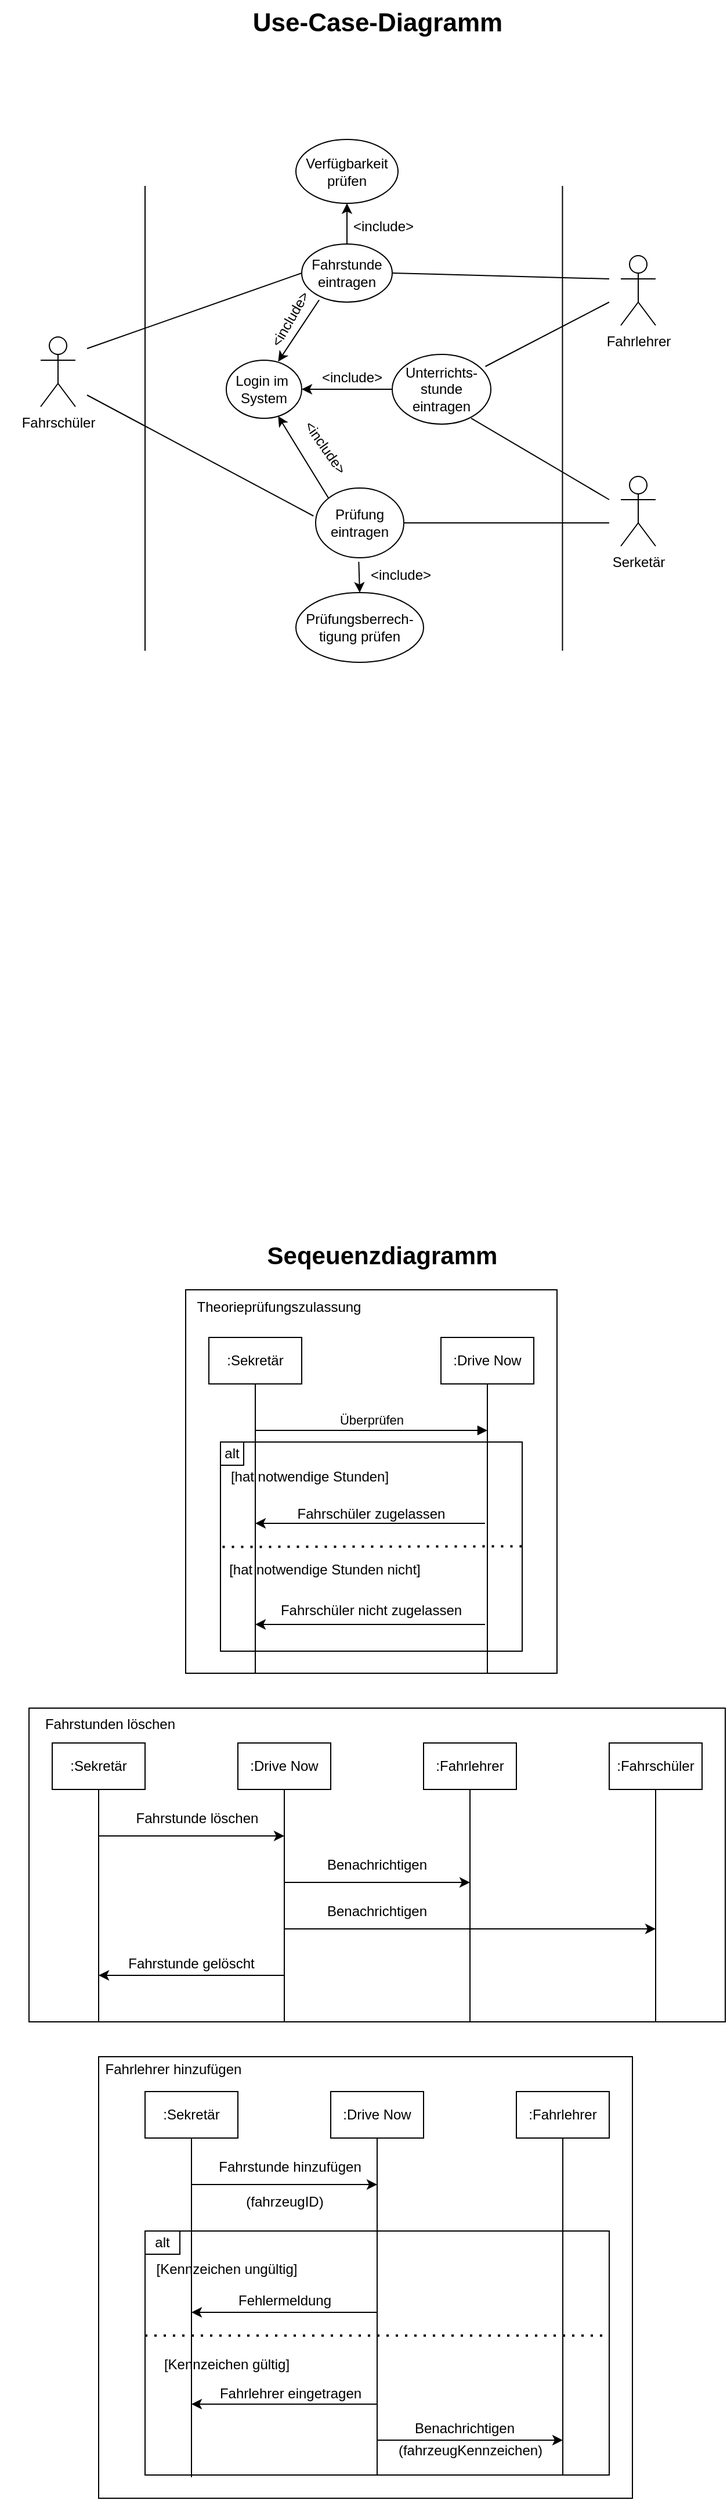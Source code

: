 <mxfile version="22.1.0" type="github">
  <diagram name="Page-1" id="2YBvvXClWsGukQMizWep">
    <mxGraphModel dx="1283" dy="2307" grid="1" gridSize="10" guides="1" tooltips="1" connect="1" arrows="0" fold="1" page="1" pageScale="1" pageWidth="850" pageHeight="1100" math="0" shadow="0">
      <root>
        <mxCell id="0" />
        <mxCell id="1" parent="0" />
        <mxCell id="ssYmU_9ab5f28VPRTGyQ-70" value="" style="rounded=0;whiteSpace=wrap;html=1;fillColor=none;" parent="1" vertex="1">
          <mxGeometry x="240" y="860" width="400" height="210" as="geometry" />
        </mxCell>
        <mxCell id="ssYmU_9ab5f28VPRTGyQ-24" value="" style="rounded=0;whiteSpace=wrap;html=1;fillColor=none;" parent="1" vertex="1">
          <mxGeometry x="275" y="50" width="320" height="330" as="geometry" />
        </mxCell>
        <mxCell id="ssYmU_9ab5f28VPRTGyQ-3" value="" style="rounded=0;whiteSpace=wrap;html=1;fillColor=none;" parent="1" vertex="1">
          <mxGeometry x="305" y="181" width="260" height="180" as="geometry" />
        </mxCell>
        <mxCell id="aM9ryv3xv72pqoxQDRHE-7" value="Überprüfen" style="html=1;verticalAlign=bottom;endArrow=block;edgeStyle=elbowEdgeStyle;elbow=vertical;curved=0;rounded=0;" parent="1" edge="1">
          <mxGeometry relative="1" as="geometry">
            <mxPoint x="335" y="171" as="sourcePoint" />
            <Array as="points">
              <mxPoint x="435" y="171" />
            </Array>
            <mxPoint x="535" y="171" as="targetPoint" />
            <mxPoint as="offset" />
          </mxGeometry>
        </mxCell>
        <mxCell id="ssYmU_9ab5f28VPRTGyQ-2" value="Theorieprüfungszulassung" style="text;html=1;align=center;verticalAlign=middle;resizable=0;points=[];autosize=1;strokeColor=none;fillColor=none;" parent="1" vertex="1">
          <mxGeometry x="275" y="50" width="160" height="30" as="geometry" />
        </mxCell>
        <mxCell id="ssYmU_9ab5f28VPRTGyQ-5" value="" style="rounded=0;whiteSpace=wrap;html=1;fillColor=none;" parent="1" vertex="1">
          <mxGeometry x="305" y="181" width="20" height="20" as="geometry" />
        </mxCell>
        <mxCell id="ssYmU_9ab5f28VPRTGyQ-6" value="alt" style="text;html=1;strokeColor=none;fillColor=none;align=center;verticalAlign=middle;whiteSpace=wrap;rounded=0;" parent="1" vertex="1">
          <mxGeometry x="285" y="176" width="60" height="30" as="geometry" />
        </mxCell>
        <mxCell id="ssYmU_9ab5f28VPRTGyQ-8" value="Fahrschüler zugelassen" style="text;html=1;strokeColor=none;fillColor=none;align=center;verticalAlign=middle;whiteSpace=wrap;rounded=0;" parent="1" vertex="1">
          <mxGeometry x="345" y="228" width="180" height="30" as="geometry" />
        </mxCell>
        <mxCell id="ssYmU_9ab5f28VPRTGyQ-9" value="[hat notwendige Stunden]" style="text;html=1;strokeColor=none;fillColor=none;align=center;verticalAlign=middle;whiteSpace=wrap;rounded=0;" parent="1" vertex="1">
          <mxGeometry x="302" y="206" width="160" height="10" as="geometry" />
        </mxCell>
        <mxCell id="ssYmU_9ab5f28VPRTGyQ-10" value="" style="endArrow=classic;html=1;rounded=0;" parent="1" edge="1">
          <mxGeometry width="50" height="50" relative="1" as="geometry">
            <mxPoint x="533" y="251" as="sourcePoint" />
            <mxPoint x="335" y="251" as="targetPoint" />
          </mxGeometry>
        </mxCell>
        <mxCell id="ssYmU_9ab5f28VPRTGyQ-14" value="" style="endArrow=none;dashed=1;html=1;dashPattern=1 3;strokeWidth=2;rounded=0;entryX=0.001;entryY=0.596;entryDx=0;entryDy=0;entryPerimeter=0;exitX=0.999;exitY=0.593;exitDx=0;exitDy=0;exitPerimeter=0;" parent="1" edge="1">
          <mxGeometry width="50" height="50" relative="1" as="geometry">
            <mxPoint x="564.74" y="270.74" as="sourcePoint" />
            <mxPoint x="305.26" y="271.28" as="targetPoint" />
          </mxGeometry>
        </mxCell>
        <mxCell id="ssYmU_9ab5f28VPRTGyQ-15" value=":Sekretär" style="rounded=0;whiteSpace=wrap;html=1;" parent="1" vertex="1">
          <mxGeometry x="295" y="91" width="80" height="40" as="geometry" />
        </mxCell>
        <mxCell id="ssYmU_9ab5f28VPRTGyQ-16" value=":Drive Now" style="rounded=0;whiteSpace=wrap;html=1;" parent="1" vertex="1">
          <mxGeometry x="495" y="91" width="80" height="40" as="geometry" />
        </mxCell>
        <mxCell id="ssYmU_9ab5f28VPRTGyQ-17" value="" style="endArrow=none;html=1;rounded=0;" parent="1" edge="1">
          <mxGeometry width="50" height="50" relative="1" as="geometry">
            <mxPoint x="335" y="380" as="sourcePoint" />
            <mxPoint x="335" y="131" as="targetPoint" />
          </mxGeometry>
        </mxCell>
        <mxCell id="ssYmU_9ab5f28VPRTGyQ-18" value="" style="endArrow=none;html=1;rounded=0;" parent="1" edge="1">
          <mxGeometry width="50" height="50" relative="1" as="geometry">
            <mxPoint x="535" y="380" as="sourcePoint" />
            <mxPoint x="535" y="131" as="targetPoint" />
          </mxGeometry>
        </mxCell>
        <mxCell id="ssYmU_9ab5f28VPRTGyQ-20" value="[hat notwendige Stunden nicht]" style="text;html=1;strokeColor=none;fillColor=none;align=center;verticalAlign=middle;whiteSpace=wrap;rounded=0;" parent="1" vertex="1">
          <mxGeometry x="290" y="291" width="210" as="geometry" />
        </mxCell>
        <mxCell id="ssYmU_9ab5f28VPRTGyQ-22" value="Fahrschüler nicht zugelassen" style="text;html=1;strokeColor=none;fillColor=none;align=center;verticalAlign=middle;whiteSpace=wrap;rounded=0;" parent="1" vertex="1">
          <mxGeometry x="345" y="311" width="180" height="30" as="geometry" />
        </mxCell>
        <mxCell id="ssYmU_9ab5f28VPRTGyQ-23" value="" style="endArrow=classic;html=1;rounded=0;" parent="1" edge="1">
          <mxGeometry width="50" height="50" relative="1" as="geometry">
            <mxPoint x="533" y="338" as="sourcePoint" />
            <mxPoint x="335" y="338" as="targetPoint" />
          </mxGeometry>
        </mxCell>
        <mxCell id="ssYmU_9ab5f28VPRTGyQ-27" value=":Sekretär" style="rounded=0;whiteSpace=wrap;html=1;" parent="1" vertex="1">
          <mxGeometry x="160" y="440" width="80" height="40" as="geometry" />
        </mxCell>
        <mxCell id="ssYmU_9ab5f28VPRTGyQ-28" value="" style="endArrow=none;html=1;rounded=0;entryX=0.5;entryY=1;entryDx=0;entryDy=0;" parent="1" target="ssYmU_9ab5f28VPRTGyQ-27" edge="1">
          <mxGeometry width="50" height="50" relative="1" as="geometry">
            <mxPoint x="200" y="680" as="sourcePoint" />
            <mxPoint x="470" y="500" as="targetPoint" />
          </mxGeometry>
        </mxCell>
        <mxCell id="ssYmU_9ab5f28VPRTGyQ-33" value=":Drive Now" style="rounded=0;whiteSpace=wrap;html=1;" parent="1" vertex="1">
          <mxGeometry x="320" y="440" width="80" height="40" as="geometry" />
        </mxCell>
        <mxCell id="ssYmU_9ab5f28VPRTGyQ-34" value="" style="endArrow=none;html=1;rounded=0;entryX=0.5;entryY=1;entryDx=0;entryDy=0;" parent="1" target="ssYmU_9ab5f28VPRTGyQ-33" edge="1">
          <mxGeometry width="50" height="50" relative="1" as="geometry">
            <mxPoint x="360" y="680" as="sourcePoint" />
            <mxPoint x="630" y="500" as="targetPoint" />
          </mxGeometry>
        </mxCell>
        <mxCell id="ssYmU_9ab5f28VPRTGyQ-35" value=":Fahrlehrer" style="rounded=0;whiteSpace=wrap;html=1;" parent="1" vertex="1">
          <mxGeometry x="480" y="440" width="80" height="40" as="geometry" />
        </mxCell>
        <mxCell id="ssYmU_9ab5f28VPRTGyQ-36" value="" style="endArrow=none;html=1;rounded=0;entryX=0.5;entryY=1;entryDx=0;entryDy=0;" parent="1" target="ssYmU_9ab5f28VPRTGyQ-35" edge="1">
          <mxGeometry width="50" height="50" relative="1" as="geometry">
            <mxPoint x="520" y="680" as="sourcePoint" />
            <mxPoint x="790" y="500" as="targetPoint" />
          </mxGeometry>
        </mxCell>
        <mxCell id="ssYmU_9ab5f28VPRTGyQ-37" value=":Fahrschüler" style="rounded=0;whiteSpace=wrap;html=1;" parent="1" vertex="1">
          <mxGeometry x="640" y="440" width="80" height="40" as="geometry" />
        </mxCell>
        <mxCell id="ssYmU_9ab5f28VPRTGyQ-38" value="" style="endArrow=none;html=1;rounded=0;entryX=0.5;entryY=1;entryDx=0;entryDy=0;" parent="1" target="ssYmU_9ab5f28VPRTGyQ-37" edge="1">
          <mxGeometry width="50" height="50" relative="1" as="geometry">
            <mxPoint x="680" y="680" as="sourcePoint" />
            <mxPoint x="950" y="500" as="targetPoint" />
          </mxGeometry>
        </mxCell>
        <mxCell id="ssYmU_9ab5f28VPRTGyQ-39" value="" style="endArrow=classic;html=1;rounded=0;" parent="1" edge="1">
          <mxGeometry width="50" height="50" relative="1" as="geometry">
            <mxPoint x="200" y="520" as="sourcePoint" />
            <mxPoint x="360" y="520" as="targetPoint" />
          </mxGeometry>
        </mxCell>
        <mxCell id="ssYmU_9ab5f28VPRTGyQ-40" value="" style="endArrow=classic;html=1;rounded=0;" parent="1" edge="1">
          <mxGeometry width="50" height="50" relative="1" as="geometry">
            <mxPoint x="360" y="560" as="sourcePoint" />
            <mxPoint x="520" y="560" as="targetPoint" />
          </mxGeometry>
        </mxCell>
        <mxCell id="ssYmU_9ab5f28VPRTGyQ-41" value="" style="endArrow=classic;html=1;rounded=0;" parent="1" edge="1">
          <mxGeometry width="50" height="50" relative="1" as="geometry">
            <mxPoint x="360" y="600" as="sourcePoint" />
            <mxPoint x="680" y="600" as="targetPoint" />
          </mxGeometry>
        </mxCell>
        <mxCell id="ssYmU_9ab5f28VPRTGyQ-42" value="" style="endArrow=classic;html=1;rounded=0;" parent="1" edge="1">
          <mxGeometry width="50" height="50" relative="1" as="geometry">
            <mxPoint x="360" y="640" as="sourcePoint" />
            <mxPoint x="200" y="640" as="targetPoint" />
          </mxGeometry>
        </mxCell>
        <mxCell id="ssYmU_9ab5f28VPRTGyQ-43" value="" style="rounded=0;whiteSpace=wrap;html=1;fillColor=none;" parent="1" vertex="1">
          <mxGeometry x="140" y="410" width="600" height="270" as="geometry" />
        </mxCell>
        <mxCell id="ssYmU_9ab5f28VPRTGyQ-44" value="Fahrstunden löschen" style="text;html=1;strokeColor=none;fillColor=none;align=center;verticalAlign=middle;whiteSpace=wrap;rounded=0;" parent="1" vertex="1">
          <mxGeometry x="115" y="414" width="190" height="19" as="geometry" />
        </mxCell>
        <mxCell id="ssYmU_9ab5f28VPRTGyQ-45" value="Fahrstunde löschen" style="text;html=1;strokeColor=none;fillColor=none;align=center;verticalAlign=middle;whiteSpace=wrap;rounded=0;" parent="1" vertex="1">
          <mxGeometry x="130" y="490" width="310" height="30" as="geometry" />
        </mxCell>
        <mxCell id="ssYmU_9ab5f28VPRTGyQ-47" value="Benachrichtigen" style="text;html=1;strokeColor=none;fillColor=none;align=center;verticalAlign=middle;whiteSpace=wrap;rounded=0;" parent="1" vertex="1">
          <mxGeometry x="285" y="530" width="310" height="30" as="geometry" />
        </mxCell>
        <mxCell id="ssYmU_9ab5f28VPRTGyQ-48" value="Benachrichtigen" style="text;html=1;strokeColor=none;fillColor=none;align=center;verticalAlign=middle;whiteSpace=wrap;rounded=0;" parent="1" vertex="1">
          <mxGeometry x="285" y="570" width="310" height="30" as="geometry" />
        </mxCell>
        <mxCell id="ssYmU_9ab5f28VPRTGyQ-49" value="Fahrstunde gelöscht" style="text;html=1;strokeColor=none;fillColor=none;align=center;verticalAlign=middle;whiteSpace=wrap;rounded=0;" parent="1" vertex="1">
          <mxGeometry x="190" y="620" width="180" height="20" as="geometry" />
        </mxCell>
        <mxCell id="ssYmU_9ab5f28VPRTGyQ-51" value=":Sekretär" style="rounded=0;whiteSpace=wrap;html=1;" parent="1" vertex="1">
          <mxGeometry x="240" y="740" width="80" height="40" as="geometry" />
        </mxCell>
        <mxCell id="ssYmU_9ab5f28VPRTGyQ-52" value="" style="endArrow=none;html=1;rounded=0;entryX=0.5;entryY=1;entryDx=0;entryDy=0;exitX=0.1;exitY=1.009;exitDx=0;exitDy=0;exitPerimeter=0;" parent="1" source="ssYmU_9ab5f28VPRTGyQ-70" target="ssYmU_9ab5f28VPRTGyQ-51" edge="1">
          <mxGeometry width="50" height="50" relative="1" as="geometry">
            <mxPoint x="280" y="980" as="sourcePoint" />
            <mxPoint x="550" y="800" as="targetPoint" />
          </mxGeometry>
        </mxCell>
        <mxCell id="ssYmU_9ab5f28VPRTGyQ-53" value=":Drive Now" style="rounded=0;whiteSpace=wrap;html=1;" parent="1" vertex="1">
          <mxGeometry x="400" y="740" width="80" height="40" as="geometry" />
        </mxCell>
        <mxCell id="ssYmU_9ab5f28VPRTGyQ-54" value="" style="endArrow=none;html=1;rounded=0;entryX=0.5;entryY=1;entryDx=0;entryDy=0;exitX=0.5;exitY=1;exitDx=0;exitDy=0;" parent="1" source="ssYmU_9ab5f28VPRTGyQ-70" target="ssYmU_9ab5f28VPRTGyQ-53" edge="1">
          <mxGeometry width="50" height="50" relative="1" as="geometry">
            <mxPoint x="440" y="980" as="sourcePoint" />
            <mxPoint x="710" y="800" as="targetPoint" />
          </mxGeometry>
        </mxCell>
        <mxCell id="ssYmU_9ab5f28VPRTGyQ-55" value=":Fahrlehrer" style="rounded=0;whiteSpace=wrap;html=1;" parent="1" vertex="1">
          <mxGeometry x="560" y="740" width="80" height="40" as="geometry" />
        </mxCell>
        <mxCell id="ssYmU_9ab5f28VPRTGyQ-56" value="" style="endArrow=none;html=1;rounded=0;entryX=0.5;entryY=1;entryDx=0;entryDy=0;" parent="1" target="ssYmU_9ab5f28VPRTGyQ-55" edge="1">
          <mxGeometry width="50" height="50" relative="1" as="geometry">
            <mxPoint x="600" y="1070" as="sourcePoint" />
            <mxPoint x="870" y="800" as="targetPoint" />
          </mxGeometry>
        </mxCell>
        <mxCell id="ssYmU_9ab5f28VPRTGyQ-59" value="" style="endArrow=classic;html=1;rounded=0;" parent="1" edge="1">
          <mxGeometry width="50" height="50" relative="1" as="geometry">
            <mxPoint x="280" y="820" as="sourcePoint" />
            <mxPoint x="440" y="820" as="targetPoint" />
          </mxGeometry>
        </mxCell>
        <mxCell id="ssYmU_9ab5f28VPRTGyQ-63" value="Fahrstunde hinzufügen" style="text;html=1;strokeColor=none;fillColor=none;align=center;verticalAlign=middle;whiteSpace=wrap;rounded=0;" parent="1" vertex="1">
          <mxGeometry x="210" y="790" width="310" height="30" as="geometry" />
        </mxCell>
        <mxCell id="ssYmU_9ab5f28VPRTGyQ-69" value="(fahrzeugID)" style="text;html=1;align=center;verticalAlign=middle;resizable=0;points=[];autosize=1;strokeColor=none;fillColor=none;" parent="1" vertex="1">
          <mxGeometry x="315" y="820" width="90" height="30" as="geometry" />
        </mxCell>
        <mxCell id="ssYmU_9ab5f28VPRTGyQ-73" value="alt" style="whiteSpace=wrap;html=1;fillColor=none;" parent="1" vertex="1">
          <mxGeometry x="240" y="860" width="30" height="20" as="geometry" />
        </mxCell>
        <mxCell id="ssYmU_9ab5f28VPRTGyQ-74" value="[Kennzeichen ungültig]" style="text;html=1;align=center;verticalAlign=middle;resizable=0;points=[];autosize=1;strokeColor=none;fillColor=none;" parent="1" vertex="1">
          <mxGeometry x="240" y="878" width="140" height="30" as="geometry" />
        </mxCell>
        <mxCell id="ssYmU_9ab5f28VPRTGyQ-76" value="" style="endArrow=classic;html=1;rounded=0;" parent="1" edge="1">
          <mxGeometry width="50" height="50" relative="1" as="geometry">
            <mxPoint x="440" y="930" as="sourcePoint" />
            <mxPoint x="280" y="930" as="targetPoint" />
          </mxGeometry>
        </mxCell>
        <mxCell id="ssYmU_9ab5f28VPRTGyQ-77" value="Fehlermeldung" style="text;html=1;align=center;verticalAlign=middle;resizable=0;points=[];autosize=1;strokeColor=none;fillColor=none;" parent="1" vertex="1">
          <mxGeometry x="310" y="905" width="100" height="30" as="geometry" />
        </mxCell>
        <mxCell id="ssYmU_9ab5f28VPRTGyQ-80" value="" style="endArrow=none;dashed=1;html=1;dashPattern=1 3;strokeWidth=2;rounded=0;exitX=0;exitY=0.5;exitDx=0;exitDy=0;entryX=1;entryY=0.5;entryDx=0;entryDy=0;" parent="1" edge="1">
          <mxGeometry width="50" height="50" relative="1" as="geometry">
            <mxPoint x="240" y="950" as="sourcePoint" />
            <mxPoint x="640" y="950" as="targetPoint" />
          </mxGeometry>
        </mxCell>
        <mxCell id="ssYmU_9ab5f28VPRTGyQ-81" value="[Kennzeichen gültig]" style="text;html=1;align=center;verticalAlign=middle;resizable=0;points=[];autosize=1;strokeColor=none;fillColor=none;" parent="1" vertex="1">
          <mxGeometry x="245" y="960" width="130" height="30" as="geometry" />
        </mxCell>
        <mxCell id="ssYmU_9ab5f28VPRTGyQ-82" value="" style="endArrow=classic;html=1;rounded=0;" parent="1" edge="1">
          <mxGeometry width="50" height="50" relative="1" as="geometry">
            <mxPoint x="440" y="1009" as="sourcePoint" />
            <mxPoint x="280" y="1009" as="targetPoint" />
          </mxGeometry>
        </mxCell>
        <mxCell id="ssYmU_9ab5f28VPRTGyQ-83" value="Fahrlehrer eingetragen" style="text;html=1;align=center;verticalAlign=middle;resizable=0;points=[];autosize=1;strokeColor=none;fillColor=none;" parent="1" vertex="1">
          <mxGeometry x="290" y="985" width="150" height="30" as="geometry" />
        </mxCell>
        <mxCell id="ssYmU_9ab5f28VPRTGyQ-85" value="" style="endArrow=classic;html=1;rounded=0;" parent="1" edge="1">
          <mxGeometry width="50" height="50" relative="1" as="geometry">
            <mxPoint x="440" y="1040" as="sourcePoint" />
            <mxPoint x="600" y="1040" as="targetPoint" />
          </mxGeometry>
        </mxCell>
        <mxCell id="ssYmU_9ab5f28VPRTGyQ-86" value="Benachrichtigen" style="text;html=1;align=center;verticalAlign=middle;resizable=0;points=[];autosize=1;strokeColor=none;fillColor=none;" parent="1" vertex="1">
          <mxGeometry x="460" y="1015" width="110" height="30" as="geometry" />
        </mxCell>
        <mxCell id="ssYmU_9ab5f28VPRTGyQ-87" value="(fahrzeugKennzeichen)" style="text;html=1;align=center;verticalAlign=middle;resizable=0;points=[];autosize=1;strokeColor=none;fillColor=none;" parent="1" vertex="1">
          <mxGeometry x="445" y="1034" width="150" height="30" as="geometry" />
        </mxCell>
        <mxCell id="IucwxXnB9_I8mmwoXr7Y-1" value="" style="rounded=0;whiteSpace=wrap;html=1;fillColor=none;" vertex="1" parent="1">
          <mxGeometry x="200" y="710" width="460" height="380" as="geometry" />
        </mxCell>
        <mxCell id="IucwxXnB9_I8mmwoXr7Y-2" value="Fahrlehrer hinzufügen" style="text;html=1;align=center;verticalAlign=middle;resizable=0;points=[];autosize=1;strokeColor=none;fillColor=none;" vertex="1" parent="1">
          <mxGeometry x="194" y="706" width="140" height="30" as="geometry" />
        </mxCell>
        <mxCell id="IucwxXnB9_I8mmwoXr7Y-3" value="&lt;font style=&quot;font-size: 21px;&quot;&gt;&lt;b&gt;Seqeuenzdiagramm&lt;/b&gt;&lt;/font&gt;" style="text;html=1;align=center;verticalAlign=middle;resizable=0;points=[];autosize=1;strokeColor=none;fillColor=none;" vertex="1" parent="1">
          <mxGeometry x="334" width="220" height="40" as="geometry" />
        </mxCell>
        <mxCell id="IucwxXnB9_I8mmwoXr7Y-4" value="&lt;font style=&quot;font-size: 22px;&quot;&gt;&lt;b&gt;Use-Case-Diagramm&lt;/b&gt;&lt;/font&gt;" style="text;html=1;align=center;verticalAlign=middle;resizable=0;points=[];autosize=1;strokeColor=none;fillColor=none;" vertex="1" parent="1">
          <mxGeometry x="320" y="-1060" width="240" height="40" as="geometry" />
        </mxCell>
        <mxCell id="IucwxXnB9_I8mmwoXr7Y-5" value="" style="endArrow=none;html=1;rounded=0;" edge="1" parent="1">
          <mxGeometry width="50" height="50" relative="1" as="geometry">
            <mxPoint x="240" y="-500" as="sourcePoint" />
            <mxPoint x="240" y="-900" as="targetPoint" />
          </mxGeometry>
        </mxCell>
        <mxCell id="IucwxXnB9_I8mmwoXr7Y-6" value="" style="endArrow=none;html=1;rounded=0;" edge="1" parent="1">
          <mxGeometry width="50" height="50" relative="1" as="geometry">
            <mxPoint x="599.72" y="-500" as="sourcePoint" />
            <mxPoint x="599.72" y="-900" as="targetPoint" />
          </mxGeometry>
        </mxCell>
        <mxCell id="IucwxXnB9_I8mmwoXr7Y-7" value="Fahrschüler" style="shape=umlActor;verticalLabelPosition=bottom;verticalAlign=top;html=1;outlineConnect=0;" vertex="1" parent="1">
          <mxGeometry x="150" y="-770" width="30" height="60" as="geometry" />
        </mxCell>
        <mxCell id="IucwxXnB9_I8mmwoXr7Y-9" value="Serketär" style="shape=umlActor;verticalLabelPosition=bottom;verticalAlign=top;html=1;outlineConnect=0;" vertex="1" parent="1">
          <mxGeometry x="650" y="-650" width="30" height="60" as="geometry" />
        </mxCell>
        <mxCell id="IucwxXnB9_I8mmwoXr7Y-10" value="Fahrlehrer" style="shape=umlActor;verticalLabelPosition=bottom;verticalAlign=top;html=1;outlineConnect=0;" vertex="1" parent="1">
          <mxGeometry x="650" y="-840" width="30" height="60" as="geometry" />
        </mxCell>
        <mxCell id="IucwxXnB9_I8mmwoXr7Y-11" value="Fahrstunde &lt;br&gt;eintragen" style="ellipse;whiteSpace=wrap;html=1;" vertex="1" parent="1">
          <mxGeometry x="375" y="-850" width="78" height="50" as="geometry" />
        </mxCell>
        <mxCell id="IucwxXnB9_I8mmwoXr7Y-14" value="Login im&amp;nbsp;&lt;br&gt;System" style="ellipse;whiteSpace=wrap;html=1;" vertex="1" parent="1">
          <mxGeometry x="310" y="-750" width="65" height="50" as="geometry" />
        </mxCell>
        <mxCell id="IucwxXnB9_I8mmwoXr7Y-22" style="edgeStyle=orthogonalEdgeStyle;rounded=0;orthogonalLoop=1;jettySize=auto;html=1;exitX=0;exitY=0.5;exitDx=0;exitDy=0;entryX=1;entryY=0.5;entryDx=0;entryDy=0;" edge="1" parent="1" source="IucwxXnB9_I8mmwoXr7Y-16" target="IucwxXnB9_I8mmwoXr7Y-14">
          <mxGeometry relative="1" as="geometry" />
        </mxCell>
        <mxCell id="IucwxXnB9_I8mmwoXr7Y-16" value="Unterrichts-&lt;br&gt;stunde eintragen" style="ellipse;whiteSpace=wrap;html=1;" vertex="1" parent="1">
          <mxGeometry x="453" y="-755" width="85" height="60" as="geometry" />
        </mxCell>
        <mxCell id="IucwxXnB9_I8mmwoXr7Y-17" value="Prüfung&lt;br&gt;eintragen" style="ellipse;whiteSpace=wrap;html=1;" vertex="1" parent="1">
          <mxGeometry x="387" y="-640" width="76" height="60" as="geometry" />
        </mxCell>
        <mxCell id="IucwxXnB9_I8mmwoXr7Y-18" value="Prüfungsberrech-&lt;br&gt;tigung prüfen" style="ellipse;whiteSpace=wrap;html=1;" vertex="1" parent="1">
          <mxGeometry x="370" y="-550" width="110" height="60" as="geometry" />
        </mxCell>
        <mxCell id="IucwxXnB9_I8mmwoXr7Y-19" value="Verfügbarkeit&lt;br&gt;prüfen" style="ellipse;whiteSpace=wrap;html=1;" vertex="1" parent="1">
          <mxGeometry x="370" y="-940" width="88" height="55" as="geometry" />
        </mxCell>
        <mxCell id="IucwxXnB9_I8mmwoXr7Y-20" value="" style="endArrow=none;html=1;rounded=0;entryX=0;entryY=0.5;entryDx=0;entryDy=0;" edge="1" parent="1" target="IucwxXnB9_I8mmwoXr7Y-11">
          <mxGeometry width="50" height="50" relative="1" as="geometry">
            <mxPoint x="190" y="-760" as="sourcePoint" />
            <mxPoint x="470" y="-750" as="targetPoint" />
          </mxGeometry>
        </mxCell>
        <mxCell id="IucwxXnB9_I8mmwoXr7Y-21" value="" style="endArrow=none;html=1;rounded=0;exitX=-0.025;exitY=0.4;exitDx=0;exitDy=0;exitPerimeter=0;" edge="1" parent="1" source="IucwxXnB9_I8mmwoXr7Y-17">
          <mxGeometry width="50" height="50" relative="1" as="geometry">
            <mxPoint x="420" y="-700" as="sourcePoint" />
            <mxPoint x="190" y="-720" as="targetPoint" />
          </mxGeometry>
        </mxCell>
        <mxCell id="IucwxXnB9_I8mmwoXr7Y-23" value="" style="endArrow=none;html=1;rounded=0;exitX=0.944;exitY=0.173;exitDx=0;exitDy=0;exitPerimeter=0;" edge="1" parent="1" source="IucwxXnB9_I8mmwoXr7Y-16">
          <mxGeometry width="50" height="50" relative="1" as="geometry">
            <mxPoint x="420" y="-700" as="sourcePoint" />
            <mxPoint x="640" y="-800" as="targetPoint" />
          </mxGeometry>
        </mxCell>
        <mxCell id="IucwxXnB9_I8mmwoXr7Y-24" value="" style="endArrow=none;html=1;rounded=0;entryX=1;entryY=0.5;entryDx=0;entryDy=0;" edge="1" parent="1" target="IucwxXnB9_I8mmwoXr7Y-11">
          <mxGeometry width="50" height="50" relative="1" as="geometry">
            <mxPoint x="640" y="-820" as="sourcePoint" />
            <mxPoint x="470" y="-750" as="targetPoint" />
          </mxGeometry>
        </mxCell>
        <mxCell id="IucwxXnB9_I8mmwoXr7Y-25" value="" style="endArrow=none;html=1;rounded=0;exitX=0.8;exitY=0.915;exitDx=0;exitDy=0;exitPerimeter=0;" edge="1" parent="1" source="IucwxXnB9_I8mmwoXr7Y-16">
          <mxGeometry width="50" height="50" relative="1" as="geometry">
            <mxPoint x="420" y="-700" as="sourcePoint" />
            <mxPoint x="640" y="-630" as="targetPoint" />
          </mxGeometry>
        </mxCell>
        <mxCell id="IucwxXnB9_I8mmwoXr7Y-26" value="" style="endArrow=none;html=1;rounded=0;exitX=1;exitY=0.5;exitDx=0;exitDy=0;" edge="1" parent="1" source="IucwxXnB9_I8mmwoXr7Y-17">
          <mxGeometry width="50" height="50" relative="1" as="geometry">
            <mxPoint x="420" y="-700" as="sourcePoint" />
            <mxPoint x="640" y="-610" as="targetPoint" />
          </mxGeometry>
        </mxCell>
        <mxCell id="IucwxXnB9_I8mmwoXr7Y-27" value="" style="endArrow=classic;html=1;rounded=0;entryX=0.687;entryY=0.962;entryDx=0;entryDy=0;entryPerimeter=0;exitX=0;exitY=0;exitDx=0;exitDy=0;" edge="1" parent="1" source="IucwxXnB9_I8mmwoXr7Y-17" target="IucwxXnB9_I8mmwoXr7Y-14">
          <mxGeometry width="50" height="50" relative="1" as="geometry">
            <mxPoint x="420" y="-700" as="sourcePoint" />
            <mxPoint x="470" y="-750" as="targetPoint" />
          </mxGeometry>
        </mxCell>
        <mxCell id="IucwxXnB9_I8mmwoXr7Y-28" value="" style="edgeStyle=none;orthogonalLoop=1;jettySize=auto;html=1;rounded=0;entryX=0.687;entryY=0.025;entryDx=0;entryDy=0;entryPerimeter=0;exitX=0.193;exitY=0.962;exitDx=0;exitDy=0;exitPerimeter=0;" edge="1" parent="1" source="IucwxXnB9_I8mmwoXr7Y-11" target="IucwxXnB9_I8mmwoXr7Y-14">
          <mxGeometry width="100" relative="1" as="geometry">
            <mxPoint x="490" y="-790" as="sourcePoint" />
            <mxPoint x="390" y="-790" as="targetPoint" />
            <Array as="points" />
          </mxGeometry>
        </mxCell>
        <mxCell id="IucwxXnB9_I8mmwoXr7Y-29" value="" style="edgeStyle=none;orthogonalLoop=1;jettySize=auto;html=1;rounded=0;entryX=0.5;entryY=1;entryDx=0;entryDy=0;exitX=0.5;exitY=0;exitDx=0;exitDy=0;" edge="1" parent="1" source="IucwxXnB9_I8mmwoXr7Y-11" target="IucwxXnB9_I8mmwoXr7Y-19">
          <mxGeometry width="100" relative="1" as="geometry">
            <mxPoint x="450" y="-860" as="sourcePoint" />
            <mxPoint x="550" y="-860" as="targetPoint" />
            <Array as="points" />
          </mxGeometry>
        </mxCell>
        <mxCell id="IucwxXnB9_I8mmwoXr7Y-30" value="" style="edgeStyle=none;orthogonalLoop=1;jettySize=auto;html=1;rounded=0;exitX=0.489;exitY=1.059;exitDx=0;exitDy=0;exitPerimeter=0;entryX=0.5;entryY=0;entryDx=0;entryDy=0;" edge="1" parent="1" source="IucwxXnB9_I8mmwoXr7Y-17" target="IucwxXnB9_I8mmwoXr7Y-18">
          <mxGeometry width="100" relative="1" as="geometry">
            <mxPoint x="470" y="-440" as="sourcePoint" />
            <mxPoint x="570" y="-440" as="targetPoint" />
            <Array as="points" />
          </mxGeometry>
        </mxCell>
        <mxCell id="IucwxXnB9_I8mmwoXr7Y-31" value="&amp;lt;include&amp;gt;" style="text;html=1;align=center;verticalAlign=middle;resizable=0;points=[];autosize=1;strokeColor=none;fillColor=none;rotation=55;" vertex="1" parent="1">
          <mxGeometry x="355" y="-690" width="80" height="30" as="geometry" />
        </mxCell>
        <mxCell id="IucwxXnB9_I8mmwoXr7Y-33" value="&amp;lt;include&amp;gt;" style="text;html=1;align=center;verticalAlign=middle;resizable=0;points=[];autosize=1;strokeColor=none;fillColor=none;" vertex="1" parent="1">
          <mxGeometry x="420" y="-580" width="80" height="30" as="geometry" />
        </mxCell>
        <mxCell id="IucwxXnB9_I8mmwoXr7Y-34" value="&amp;lt;include&amp;gt;" style="text;html=1;align=center;verticalAlign=middle;resizable=0;points=[];autosize=1;strokeColor=none;fillColor=none;" vertex="1" parent="1">
          <mxGeometry x="378" y="-750" width="80" height="30" as="geometry" />
        </mxCell>
        <mxCell id="IucwxXnB9_I8mmwoXr7Y-35" value="&amp;lt;include&amp;gt;" style="text;html=1;align=center;verticalAlign=middle;resizable=0;points=[];autosize=1;strokeColor=none;fillColor=none;rotation=-60;" vertex="1" parent="1">
          <mxGeometry x="325" y="-800" width="80" height="30" as="geometry" />
        </mxCell>
        <mxCell id="IucwxXnB9_I8mmwoXr7Y-36" value="&amp;lt;include&amp;gt;" style="text;html=1;align=center;verticalAlign=middle;resizable=0;points=[];autosize=1;strokeColor=none;fillColor=none;" vertex="1" parent="1">
          <mxGeometry x="405" y="-880" width="80" height="30" as="geometry" />
        </mxCell>
      </root>
    </mxGraphModel>
  </diagram>
</mxfile>
